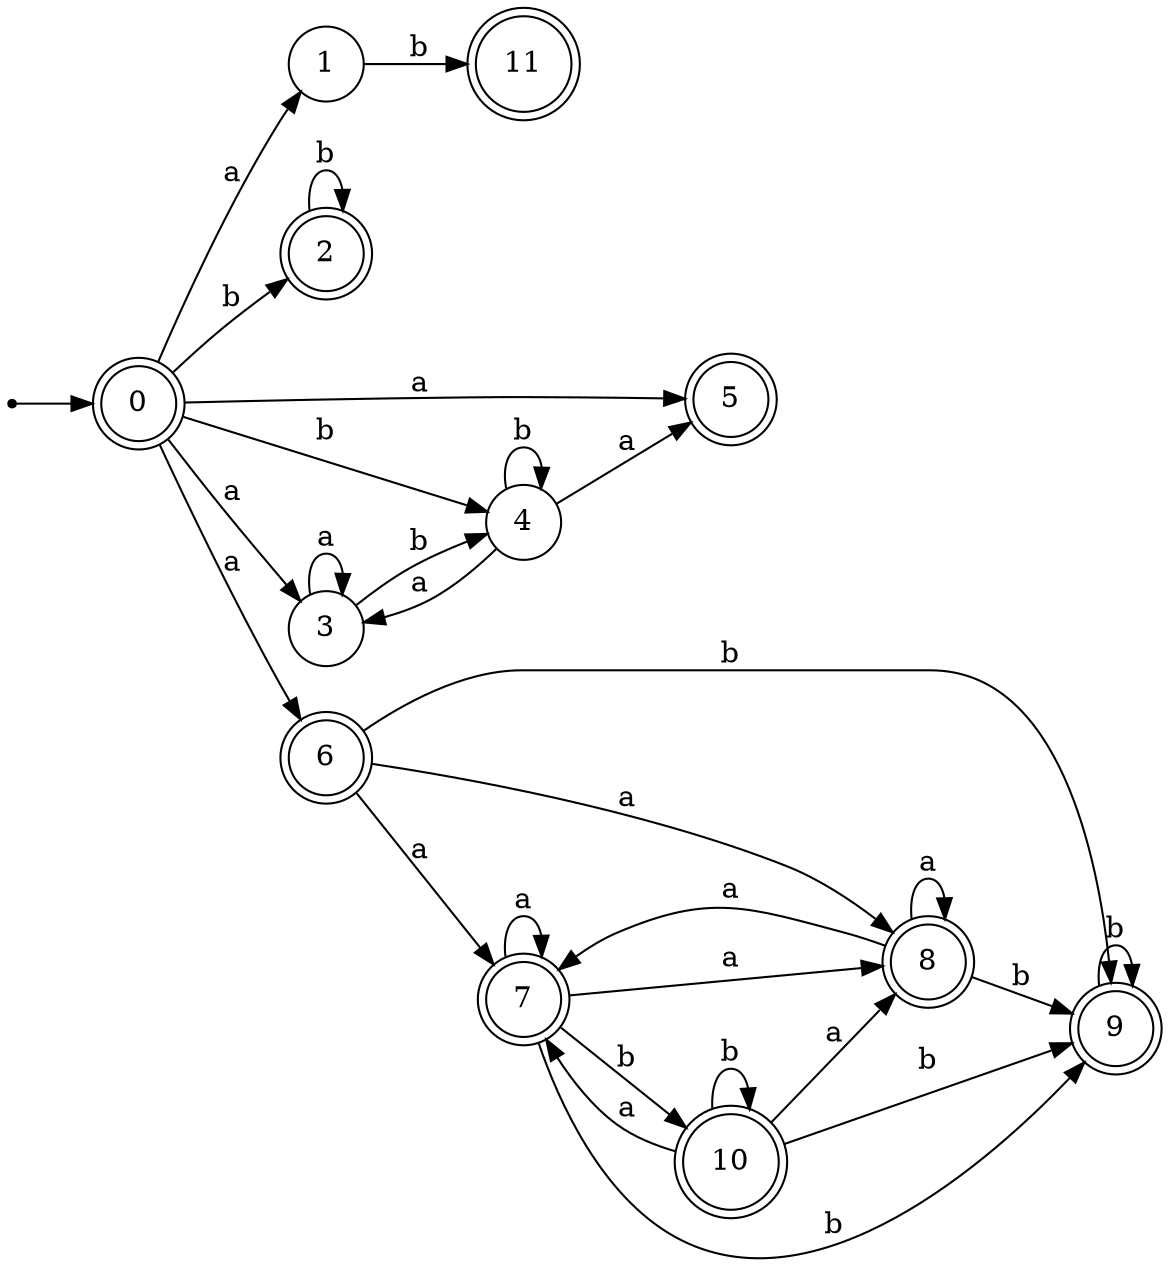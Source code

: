 digraph finite_state_machine {
rankdir=LR;
size="20,20";
node [shape = point]; "dummy0"
node [shape = doublecircle]; "0";"dummy0" -> "0";
node [shape = circle]; "1";
node [shape = doublecircle]; "2";node [shape = circle]; "3";
node [shape = circle]; "4";
node [shape = doublecircle]; "5";node [shape = doublecircle]; "6";node [shape = doublecircle]; "7";node [shape = doublecircle]; "8";node [shape = doublecircle]; "9";node [shape = doublecircle]; "10";node [shape = doublecircle]; "11";"0" -> "1" [label = "a"];
 "0" -> "3" [label = "a"];
 "0" -> "5" [label = "a"];
 "0" -> "6" [label = "a"];
 "0" -> "2" [label = "b"];
 "0" -> "4" [label = "b"];
 "6" -> "8" [label = "a"];
 "6" -> "7" [label = "a"];
 "6" -> "9" [label = "b"];
 "9" -> "9" [label = "b"];
 "8" -> "8" [label = "a"];
 "8" -> "7" [label = "a"];
 "8" -> "9" [label = "b"];
 "7" -> "8" [label = "a"];
 "7" -> "7" [label = "a"];
 "7" -> "9" [label = "b"];
 "7" -> "10" [label = "b"];
 "10" -> "9" [label = "b"];
 "10" -> "10" [label = "b"];
 "10" -> "8" [label = "a"];
 "10" -> "7" [label = "a"];
 "4" -> "4" [label = "b"];
 "4" -> "3" [label = "a"];
 "4" -> "5" [label = "a"];
 "3" -> "3" [label = "a"];
 "3" -> "4" [label = "b"];
 "2" -> "2" [label = "b"];
 "1" -> "11" [label = "b"];
 }
